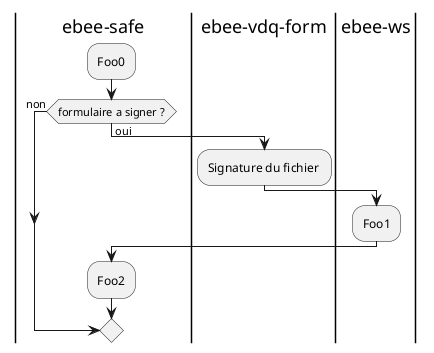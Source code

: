 {
  "sha1": "29eg9s5b50hmof0vqthav7l2k14ejov",
  "insertion": {
    "when": "2024-05-30T20:48:19.938Z",
    "user": "plantuml@gmail.com"
  }
}
@startuml
|ebee-safe|
:Foo0;
if (formulaire a signer ?) then (oui)
|ebee-vdq-form|
:Signature du fichier ;
|ebee-vdq-form|
|ebee-ws|
:Foo1;
|ebee-safe|
:Foo2;
Else (non)
Endif
@enduml
